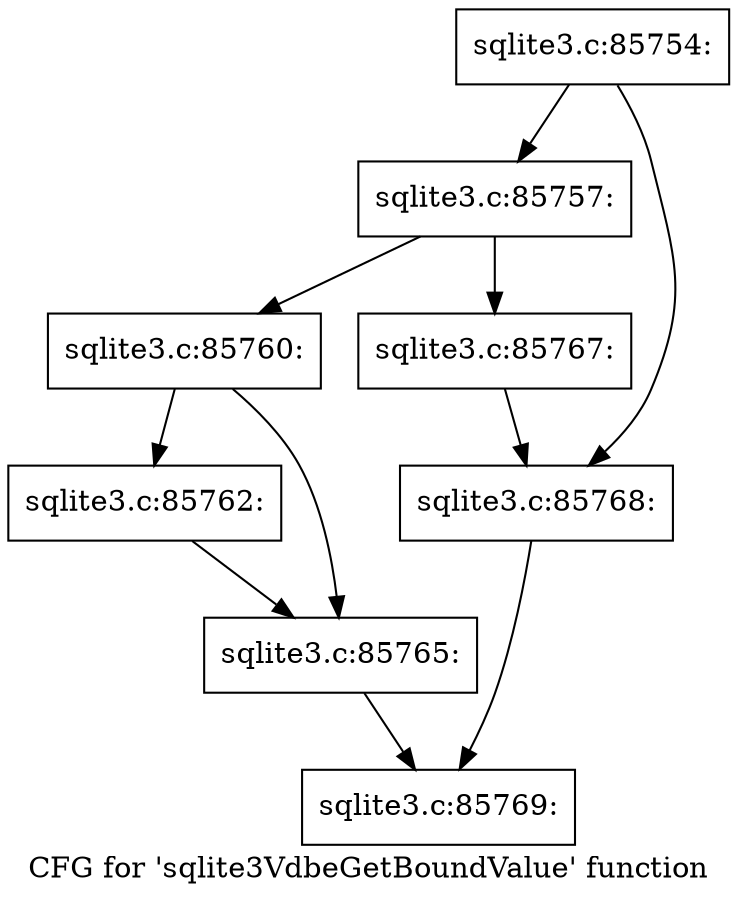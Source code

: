 digraph "CFG for 'sqlite3VdbeGetBoundValue' function" {
	label="CFG for 'sqlite3VdbeGetBoundValue' function";

	Node0x55c0f8b93420 [shape=record,label="{sqlite3.c:85754:}"];
	Node0x55c0f8b93420 -> Node0x55c0f8b95710;
	Node0x55c0f8b93420 -> Node0x55c0f8b95760;
	Node0x55c0f8b95710 [shape=record,label="{sqlite3.c:85757:}"];
	Node0x55c0f8b95710 -> Node0x55c0f8b96240;
	Node0x55c0f8b95710 -> Node0x55c0f8b96290;
	Node0x55c0f8b96240 [shape=record,label="{sqlite3.c:85760:}"];
	Node0x55c0f8b96240 -> Node0x55c0f8b96f70;
	Node0x55c0f8b96240 -> Node0x55c0f8b96fc0;
	Node0x55c0f8b96f70 [shape=record,label="{sqlite3.c:85762:}"];
	Node0x55c0f8b96f70 -> Node0x55c0f8b96fc0;
	Node0x55c0f8b96fc0 [shape=record,label="{sqlite3.c:85765:}"];
	Node0x55c0f8b96fc0 -> Node0x55c0f8b935a0;
	Node0x55c0f8b96290 [shape=record,label="{sqlite3.c:85767:}"];
	Node0x55c0f8b96290 -> Node0x55c0f8b95760;
	Node0x55c0f8b95760 [shape=record,label="{sqlite3.c:85768:}"];
	Node0x55c0f8b95760 -> Node0x55c0f8b935a0;
	Node0x55c0f8b935a0 [shape=record,label="{sqlite3.c:85769:}"];
}
